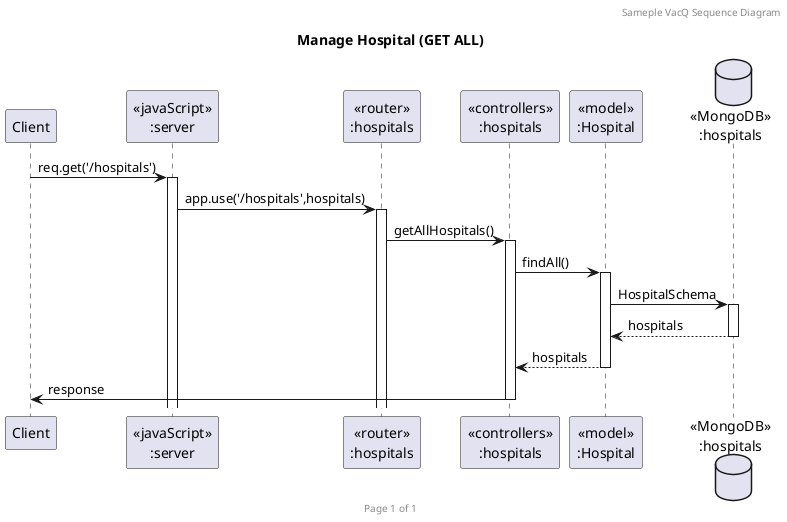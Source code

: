 @startuml Manage Hospital (GET ALL)

header Sameple VacQ Sequence Diagram
footer Page %page% of %lastpage%
title "Manage Hospital (GET ALL)"

participant "Client" as client
participant "<<javaScript>>\n:server" as server
participant "<<router>>\n:hospitals" as routerHospitals
participant "<<controllers>>\n:hospitals" as controllersHospitals
participant "<<model>>\n:Hospital" as modelHospital
database "<<MongoDB>>\n:hospitals" as HospitalsDatabase

client->server ++:req.get('/hospitals')
server->routerHospitals ++:app.use('/hospitals',hospitals)
routerHospitals -> controllersHospitals ++:getAllHospitals()
controllersHospitals->modelHospital ++:findAll()
modelHospital ->HospitalsDatabase ++: HospitalSchema
HospitalsDatabase --> modelHospital --: hospitals
controllersHospitals <-- modelHospital --:hospitals
controllersHospitals->client --:response

@enduml
